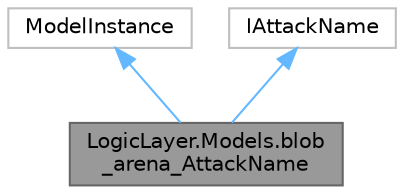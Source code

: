 digraph "LogicLayer.Models.blob_arena_AttackName"
{
 // LATEX_PDF_SIZE
  bgcolor="transparent";
  edge [fontname=Helvetica,fontsize=10,labelfontname=Helvetica,labelfontsize=10];
  node [fontname=Helvetica,fontsize=10,shape=box,height=0.2,width=0.4];
  Node1 [id="Node000001",label="LogicLayer.Models.blob\l_arena_AttackName",height=0.2,width=0.4,color="gray40", fillcolor="grey60", style="filled", fontcolor="black",tooltip="Dojo Event, Mappging of attack id to name given off chain. This model can be found in the staticDataM..."];
  Node2 -> Node1 [id="edge1_Node000001_Node000002",dir="back",color="steelblue1",style="solid",tooltip=" "];
  Node2 [id="Node000002",label="ModelInstance",height=0.2,width=0.4,color="grey75", fillcolor="white", style="filled",tooltip=" "];
  Node3 -> Node1 [id="edge2_Node000001_Node000003",dir="back",color="steelblue1",style="solid",tooltip=" "];
  Node3 [id="Node000003",label="IAttackName",height=0.2,width=0.4,color="grey75", fillcolor="white", style="filled",URL="$interface_logic_layer_1_1_models_1_1_i_attack_name.html",tooltip=" "];
}

